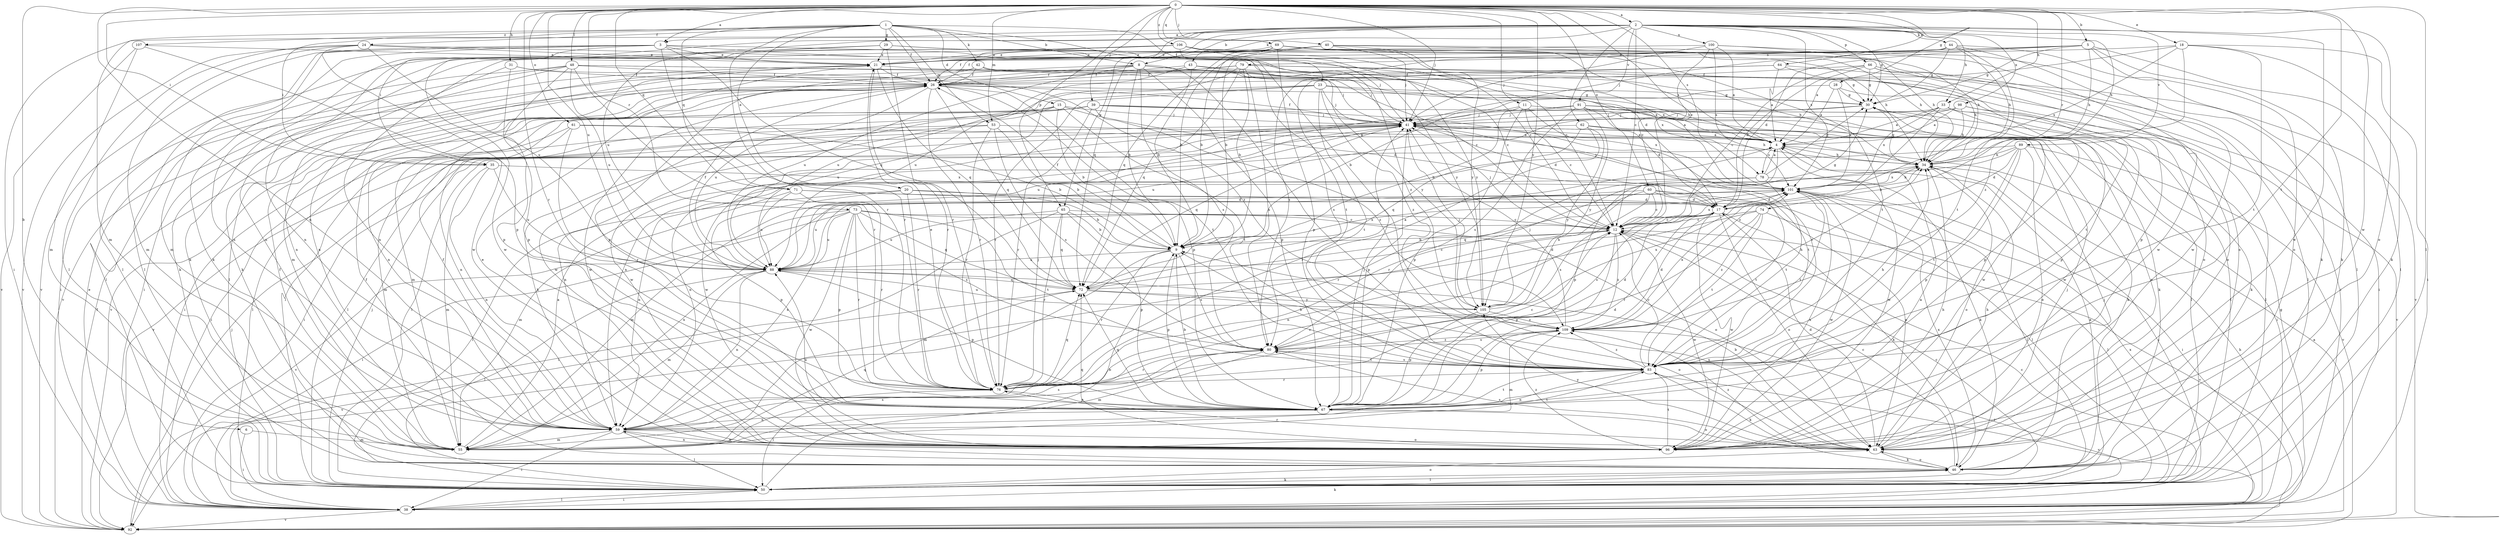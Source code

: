 strict digraph  {
0;
1;
2;
3;
4;
5;
6;
8;
9;
11;
12;
15;
17;
18;
20;
21;
23;
24;
26;
28;
29;
30;
31;
33;
34;
35;
38;
39;
40;
41;
42;
43;
44;
46;
48;
50;
53;
55;
59;
60;
61;
62;
63;
64;
65;
66;
67;
69;
71;
72;
73;
74;
76;
78;
79;
80;
83;
88;
89;
91;
92;
96;
98;
100;
101;
105;
106;
107;
109;
0 -> 2  [label=a];
0 -> 3  [label=a];
0 -> 5  [label=b];
0 -> 6  [label=b];
0 -> 11  [label=c];
0 -> 12  [label=c];
0 -> 18  [label=e];
0 -> 28  [label=g];
0 -> 31  [label=h];
0 -> 33  [label=h];
0 -> 35  [label=i];
0 -> 39  [label=j];
0 -> 40  [label=j];
0 -> 41  [label=j];
0 -> 48  [label=l];
0 -> 50  [label=l];
0 -> 53  [label=m];
0 -> 59  [label=n];
0 -> 60  [label=o];
0 -> 61  [label=o];
0 -> 64  [label=p];
0 -> 65  [label=p];
0 -> 69  [label=q];
0 -> 71  [label=q];
0 -> 73  [label=r];
0 -> 74  [label=r];
0 -> 76  [label=r];
0 -> 78  [label=s];
0 -> 83  [label=t];
0 -> 88  [label=u];
0 -> 96  [label=w];
0 -> 105  [label=y];
0 -> 106  [label=z];
1 -> 8  [label=b];
1 -> 15  [label=d];
1 -> 20  [label=e];
1 -> 23  [label=f];
1 -> 24  [label=f];
1 -> 26  [label=f];
1 -> 29  [label=g];
1 -> 35  [label=i];
1 -> 42  [label=k];
1 -> 53  [label=m];
1 -> 55  [label=m];
1 -> 71  [label=q];
1 -> 76  [label=r];
1 -> 83  [label=t];
1 -> 107  [label=z];
2 -> 3  [label=a];
2 -> 8  [label=b];
2 -> 12  [label=c];
2 -> 30  [label=g];
2 -> 33  [label=h];
2 -> 34  [label=h];
2 -> 35  [label=i];
2 -> 38  [label=i];
2 -> 43  [label=k];
2 -> 44  [label=k];
2 -> 62  [label=o];
2 -> 63  [label=o];
2 -> 65  [label=p];
2 -> 66  [label=p];
2 -> 72  [label=q];
2 -> 88  [label=u];
2 -> 89  [label=v];
2 -> 91  [label=v];
2 -> 96  [label=w];
2 -> 98  [label=x];
2 -> 100  [label=x];
2 -> 101  [label=x];
3 -> 21  [label=e];
3 -> 46  [label=k];
3 -> 50  [label=l];
3 -> 55  [label=m];
3 -> 59  [label=n];
3 -> 72  [label=q];
3 -> 76  [label=r];
3 -> 92  [label=v];
3 -> 105  [label=y];
3 -> 109  [label=z];
4 -> 34  [label=h];
4 -> 67  [label=p];
4 -> 78  [label=s];
4 -> 96  [label=w];
5 -> 17  [label=d];
5 -> 30  [label=g];
5 -> 34  [label=h];
5 -> 41  [label=j];
5 -> 46  [label=k];
5 -> 50  [label=l];
5 -> 63  [label=o];
5 -> 79  [label=s];
6 -> 38  [label=i];
6 -> 55  [label=m];
8 -> 9  [label=b];
8 -> 12  [label=c];
8 -> 26  [label=f];
8 -> 34  [label=h];
8 -> 38  [label=i];
8 -> 50  [label=l];
8 -> 67  [label=p];
8 -> 80  [label=s];
8 -> 83  [label=t];
8 -> 88  [label=u];
9 -> 26  [label=f];
9 -> 38  [label=i];
9 -> 67  [label=p];
9 -> 76  [label=r];
9 -> 80  [label=s];
9 -> 88  [label=u];
9 -> 101  [label=x];
11 -> 9  [label=b];
11 -> 12  [label=c];
11 -> 41  [label=j];
11 -> 67  [label=p];
11 -> 96  [label=w];
11 -> 101  [label=x];
12 -> 9  [label=b];
12 -> 30  [label=g];
12 -> 41  [label=j];
12 -> 55  [label=m];
12 -> 67  [label=p];
12 -> 92  [label=v];
12 -> 96  [label=w];
12 -> 101  [label=x];
12 -> 109  [label=z];
15 -> 9  [label=b];
15 -> 17  [label=d];
15 -> 41  [label=j];
15 -> 46  [label=k];
15 -> 50  [label=l];
15 -> 83  [label=t];
15 -> 96  [label=w];
17 -> 12  [label=c];
17 -> 34  [label=h];
17 -> 46  [label=k];
17 -> 63  [label=o];
17 -> 80  [label=s];
17 -> 96  [label=w];
18 -> 4  [label=a];
18 -> 21  [label=e];
18 -> 38  [label=i];
18 -> 46  [label=k];
18 -> 83  [label=t];
18 -> 101  [label=x];
18 -> 109  [label=z];
20 -> 9  [label=b];
20 -> 17  [label=d];
20 -> 50  [label=l];
20 -> 67  [label=p];
20 -> 76  [label=r];
21 -> 26  [label=f];
21 -> 46  [label=k];
21 -> 59  [label=n];
21 -> 63  [label=o];
21 -> 72  [label=q];
21 -> 76  [label=r];
23 -> 4  [label=a];
23 -> 30  [label=g];
23 -> 41  [label=j];
23 -> 76  [label=r];
23 -> 83  [label=t];
23 -> 88  [label=u];
23 -> 96  [label=w];
23 -> 109  [label=z];
24 -> 12  [label=c];
24 -> 21  [label=e];
24 -> 50  [label=l];
24 -> 55  [label=m];
24 -> 88  [label=u];
24 -> 92  [label=v];
24 -> 96  [label=w];
26 -> 30  [label=g];
26 -> 59  [label=n];
26 -> 67  [label=p];
26 -> 72  [label=q];
26 -> 76  [label=r];
26 -> 83  [label=t];
26 -> 88  [label=u];
26 -> 92  [label=v];
26 -> 96  [label=w];
28 -> 4  [label=a];
28 -> 9  [label=b];
28 -> 30  [label=g];
28 -> 83  [label=t];
28 -> 101  [label=x];
29 -> 21  [label=e];
29 -> 59  [label=n];
29 -> 76  [label=r];
29 -> 83  [label=t];
29 -> 96  [label=w];
29 -> 101  [label=x];
30 -> 41  [label=j];
30 -> 50  [label=l];
30 -> 59  [label=n];
30 -> 67  [label=p];
31 -> 26  [label=f];
31 -> 59  [label=n];
31 -> 67  [label=p];
31 -> 109  [label=z];
33 -> 4  [label=a];
33 -> 41  [label=j];
33 -> 46  [label=k];
33 -> 50  [label=l];
33 -> 67  [label=p];
33 -> 101  [label=x];
33 -> 109  [label=z];
34 -> 30  [label=g];
34 -> 38  [label=i];
34 -> 63  [label=o];
34 -> 101  [label=x];
35 -> 55  [label=m];
35 -> 59  [label=n];
35 -> 88  [label=u];
35 -> 101  [label=x];
38 -> 12  [label=c];
38 -> 21  [label=e];
38 -> 30  [label=g];
38 -> 46  [label=k];
38 -> 50  [label=l];
38 -> 92  [label=v];
38 -> 101  [label=x];
39 -> 38  [label=i];
39 -> 41  [label=j];
39 -> 55  [label=m];
39 -> 59  [label=n];
39 -> 63  [label=o];
39 -> 76  [label=r];
39 -> 83  [label=t];
39 -> 109  [label=z];
40 -> 9  [label=b];
40 -> 21  [label=e];
40 -> 26  [label=f];
40 -> 34  [label=h];
40 -> 41  [label=j];
40 -> 63  [label=o];
40 -> 105  [label=y];
41 -> 4  [label=a];
41 -> 17  [label=d];
41 -> 26  [label=f];
41 -> 34  [label=h];
41 -> 38  [label=i];
41 -> 59  [label=n];
41 -> 67  [label=p];
41 -> 72  [label=q];
41 -> 83  [label=t];
41 -> 92  [label=v];
41 -> 96  [label=w];
42 -> 26  [label=f];
42 -> 34  [label=h];
42 -> 67  [label=p];
42 -> 92  [label=v];
42 -> 101  [label=x];
42 -> 105  [label=y];
43 -> 9  [label=b];
43 -> 26  [label=f];
43 -> 30  [label=g];
43 -> 41  [label=j];
43 -> 88  [label=u];
44 -> 9  [label=b];
44 -> 21  [label=e];
44 -> 26  [label=f];
44 -> 30  [label=g];
44 -> 34  [label=h];
44 -> 50  [label=l];
44 -> 80  [label=s];
44 -> 83  [label=t];
44 -> 96  [label=w];
46 -> 12  [label=c];
46 -> 26  [label=f];
46 -> 41  [label=j];
46 -> 50  [label=l];
46 -> 63  [label=o];
46 -> 101  [label=x];
48 -> 12  [label=c];
48 -> 26  [label=f];
48 -> 38  [label=i];
48 -> 41  [label=j];
48 -> 46  [label=k];
48 -> 50  [label=l];
48 -> 67  [label=p];
48 -> 76  [label=r];
48 -> 88  [label=u];
50 -> 4  [label=a];
50 -> 9  [label=b];
50 -> 12  [label=c];
50 -> 38  [label=i];
50 -> 41  [label=j];
50 -> 46  [label=k];
50 -> 63  [label=o];
53 -> 4  [label=a];
53 -> 9  [label=b];
53 -> 38  [label=i];
53 -> 50  [label=l];
53 -> 76  [label=r];
53 -> 80  [label=s];
55 -> 4  [label=a];
55 -> 26  [label=f];
55 -> 72  [label=q];
55 -> 80  [label=s];
55 -> 101  [label=x];
59 -> 12  [label=c];
59 -> 26  [label=f];
59 -> 38  [label=i];
59 -> 50  [label=l];
59 -> 55  [label=m];
59 -> 63  [label=o];
59 -> 80  [label=s];
59 -> 83  [label=t];
59 -> 96  [label=w];
59 -> 101  [label=x];
60 -> 12  [label=c];
60 -> 17  [label=d];
60 -> 50  [label=l];
60 -> 72  [label=q];
60 -> 80  [label=s];
60 -> 83  [label=t];
60 -> 88  [label=u];
61 -> 4  [label=a];
61 -> 9  [label=b];
61 -> 50  [label=l];
61 -> 55  [label=m];
61 -> 76  [label=r];
62 -> 4  [label=a];
62 -> 38  [label=i];
62 -> 46  [label=k];
62 -> 50  [label=l];
62 -> 72  [label=q];
62 -> 76  [label=r];
62 -> 105  [label=y];
63 -> 9  [label=b];
63 -> 17  [label=d];
63 -> 34  [label=h];
63 -> 41  [label=j];
63 -> 46  [label=k];
63 -> 76  [label=r];
63 -> 80  [label=s];
63 -> 88  [label=u];
63 -> 105  [label=y];
63 -> 109  [label=z];
64 -> 4  [label=a];
64 -> 26  [label=f];
64 -> 34  [label=h];
64 -> 80  [label=s];
64 -> 92  [label=v];
65 -> 9  [label=b];
65 -> 12  [label=c];
65 -> 38  [label=i];
65 -> 67  [label=p];
65 -> 72  [label=q];
65 -> 76  [label=r];
65 -> 88  [label=u];
66 -> 12  [label=c];
66 -> 17  [label=d];
66 -> 26  [label=f];
66 -> 30  [label=g];
66 -> 38  [label=i];
66 -> 50  [label=l];
66 -> 63  [label=o];
67 -> 9  [label=b];
67 -> 17  [label=d];
67 -> 41  [label=j];
67 -> 59  [label=n];
67 -> 63  [label=o];
67 -> 72  [label=q];
67 -> 83  [label=t];
69 -> 9  [label=b];
69 -> 17  [label=d];
69 -> 21  [label=e];
69 -> 34  [label=h];
69 -> 59  [label=n];
69 -> 67  [label=p];
69 -> 72  [label=q];
69 -> 83  [label=t];
69 -> 96  [label=w];
71 -> 17  [label=d];
71 -> 55  [label=m];
71 -> 63  [label=o];
71 -> 76  [label=r];
71 -> 88  [label=u];
72 -> 4  [label=a];
72 -> 17  [label=d];
72 -> 63  [label=o];
72 -> 92  [label=v];
72 -> 105  [label=y];
73 -> 12  [label=c];
73 -> 38  [label=i];
73 -> 63  [label=o];
73 -> 67  [label=p];
73 -> 72  [label=q];
73 -> 76  [label=r];
73 -> 80  [label=s];
73 -> 83  [label=t];
73 -> 88  [label=u];
73 -> 92  [label=v];
73 -> 96  [label=w];
74 -> 12  [label=c];
74 -> 50  [label=l];
74 -> 59  [label=n];
74 -> 76  [label=r];
74 -> 83  [label=t];
74 -> 109  [label=z];
76 -> 12  [label=c];
76 -> 21  [label=e];
76 -> 41  [label=j];
76 -> 50  [label=l];
76 -> 67  [label=p];
76 -> 72  [label=q];
78 -> 4  [label=a];
78 -> 30  [label=g];
78 -> 46  [label=k];
78 -> 59  [label=n];
78 -> 76  [label=r];
78 -> 83  [label=t];
79 -> 9  [label=b];
79 -> 26  [label=f];
79 -> 38  [label=i];
79 -> 55  [label=m];
79 -> 67  [label=p];
79 -> 72  [label=q];
79 -> 80  [label=s];
79 -> 88  [label=u];
80 -> 17  [label=d];
80 -> 55  [label=m];
80 -> 76  [label=r];
80 -> 83  [label=t];
80 -> 109  [label=z];
83 -> 9  [label=b];
83 -> 12  [label=c];
83 -> 34  [label=h];
83 -> 46  [label=k];
83 -> 59  [label=n];
83 -> 76  [label=r];
83 -> 80  [label=s];
83 -> 92  [label=v];
83 -> 109  [label=z];
88 -> 12  [label=c];
88 -> 26  [label=f];
88 -> 50  [label=l];
88 -> 55  [label=m];
88 -> 59  [label=n];
88 -> 67  [label=p];
88 -> 72  [label=q];
89 -> 17  [label=d];
89 -> 34  [label=h];
89 -> 59  [label=n];
89 -> 63  [label=o];
89 -> 67  [label=p];
89 -> 76  [label=r];
89 -> 83  [label=t];
89 -> 92  [label=v];
91 -> 4  [label=a];
91 -> 17  [label=d];
91 -> 41  [label=j];
91 -> 46  [label=k];
91 -> 50  [label=l];
91 -> 80  [label=s];
91 -> 88  [label=u];
91 -> 105  [label=y];
92 -> 4  [label=a];
92 -> 26  [label=f];
92 -> 34  [label=h];
92 -> 41  [label=j];
96 -> 4  [label=a];
96 -> 21  [label=e];
96 -> 34  [label=h];
96 -> 59  [label=n];
96 -> 72  [label=q];
96 -> 83  [label=t];
96 -> 88  [label=u];
96 -> 101  [label=x];
96 -> 109  [label=z];
98 -> 4  [label=a];
98 -> 34  [label=h];
98 -> 41  [label=j];
98 -> 88  [label=u];
98 -> 92  [label=v];
98 -> 96  [label=w];
100 -> 4  [label=a];
100 -> 12  [label=c];
100 -> 21  [label=e];
100 -> 34  [label=h];
100 -> 41  [label=j];
100 -> 46  [label=k];
100 -> 101  [label=x];
101 -> 17  [label=d];
101 -> 34  [label=h];
101 -> 38  [label=i];
101 -> 41  [label=j];
101 -> 50  [label=l];
101 -> 55  [label=m];
101 -> 83  [label=t];
101 -> 96  [label=w];
105 -> 34  [label=h];
105 -> 41  [label=j];
105 -> 67  [label=p];
105 -> 88  [label=u];
105 -> 101  [label=x];
105 -> 109  [label=z];
106 -> 4  [label=a];
106 -> 12  [label=c];
106 -> 21  [label=e];
106 -> 34  [label=h];
106 -> 41  [label=j];
106 -> 46  [label=k];
106 -> 50  [label=l];
106 -> 59  [label=n];
106 -> 105  [label=y];
107 -> 21  [label=e];
107 -> 55  [label=m];
107 -> 67  [label=p];
107 -> 92  [label=v];
109 -> 17  [label=d];
109 -> 34  [label=h];
109 -> 38  [label=i];
109 -> 41  [label=j];
109 -> 55  [label=m];
109 -> 67  [label=p];
109 -> 80  [label=s];
109 -> 101  [label=x];
}

